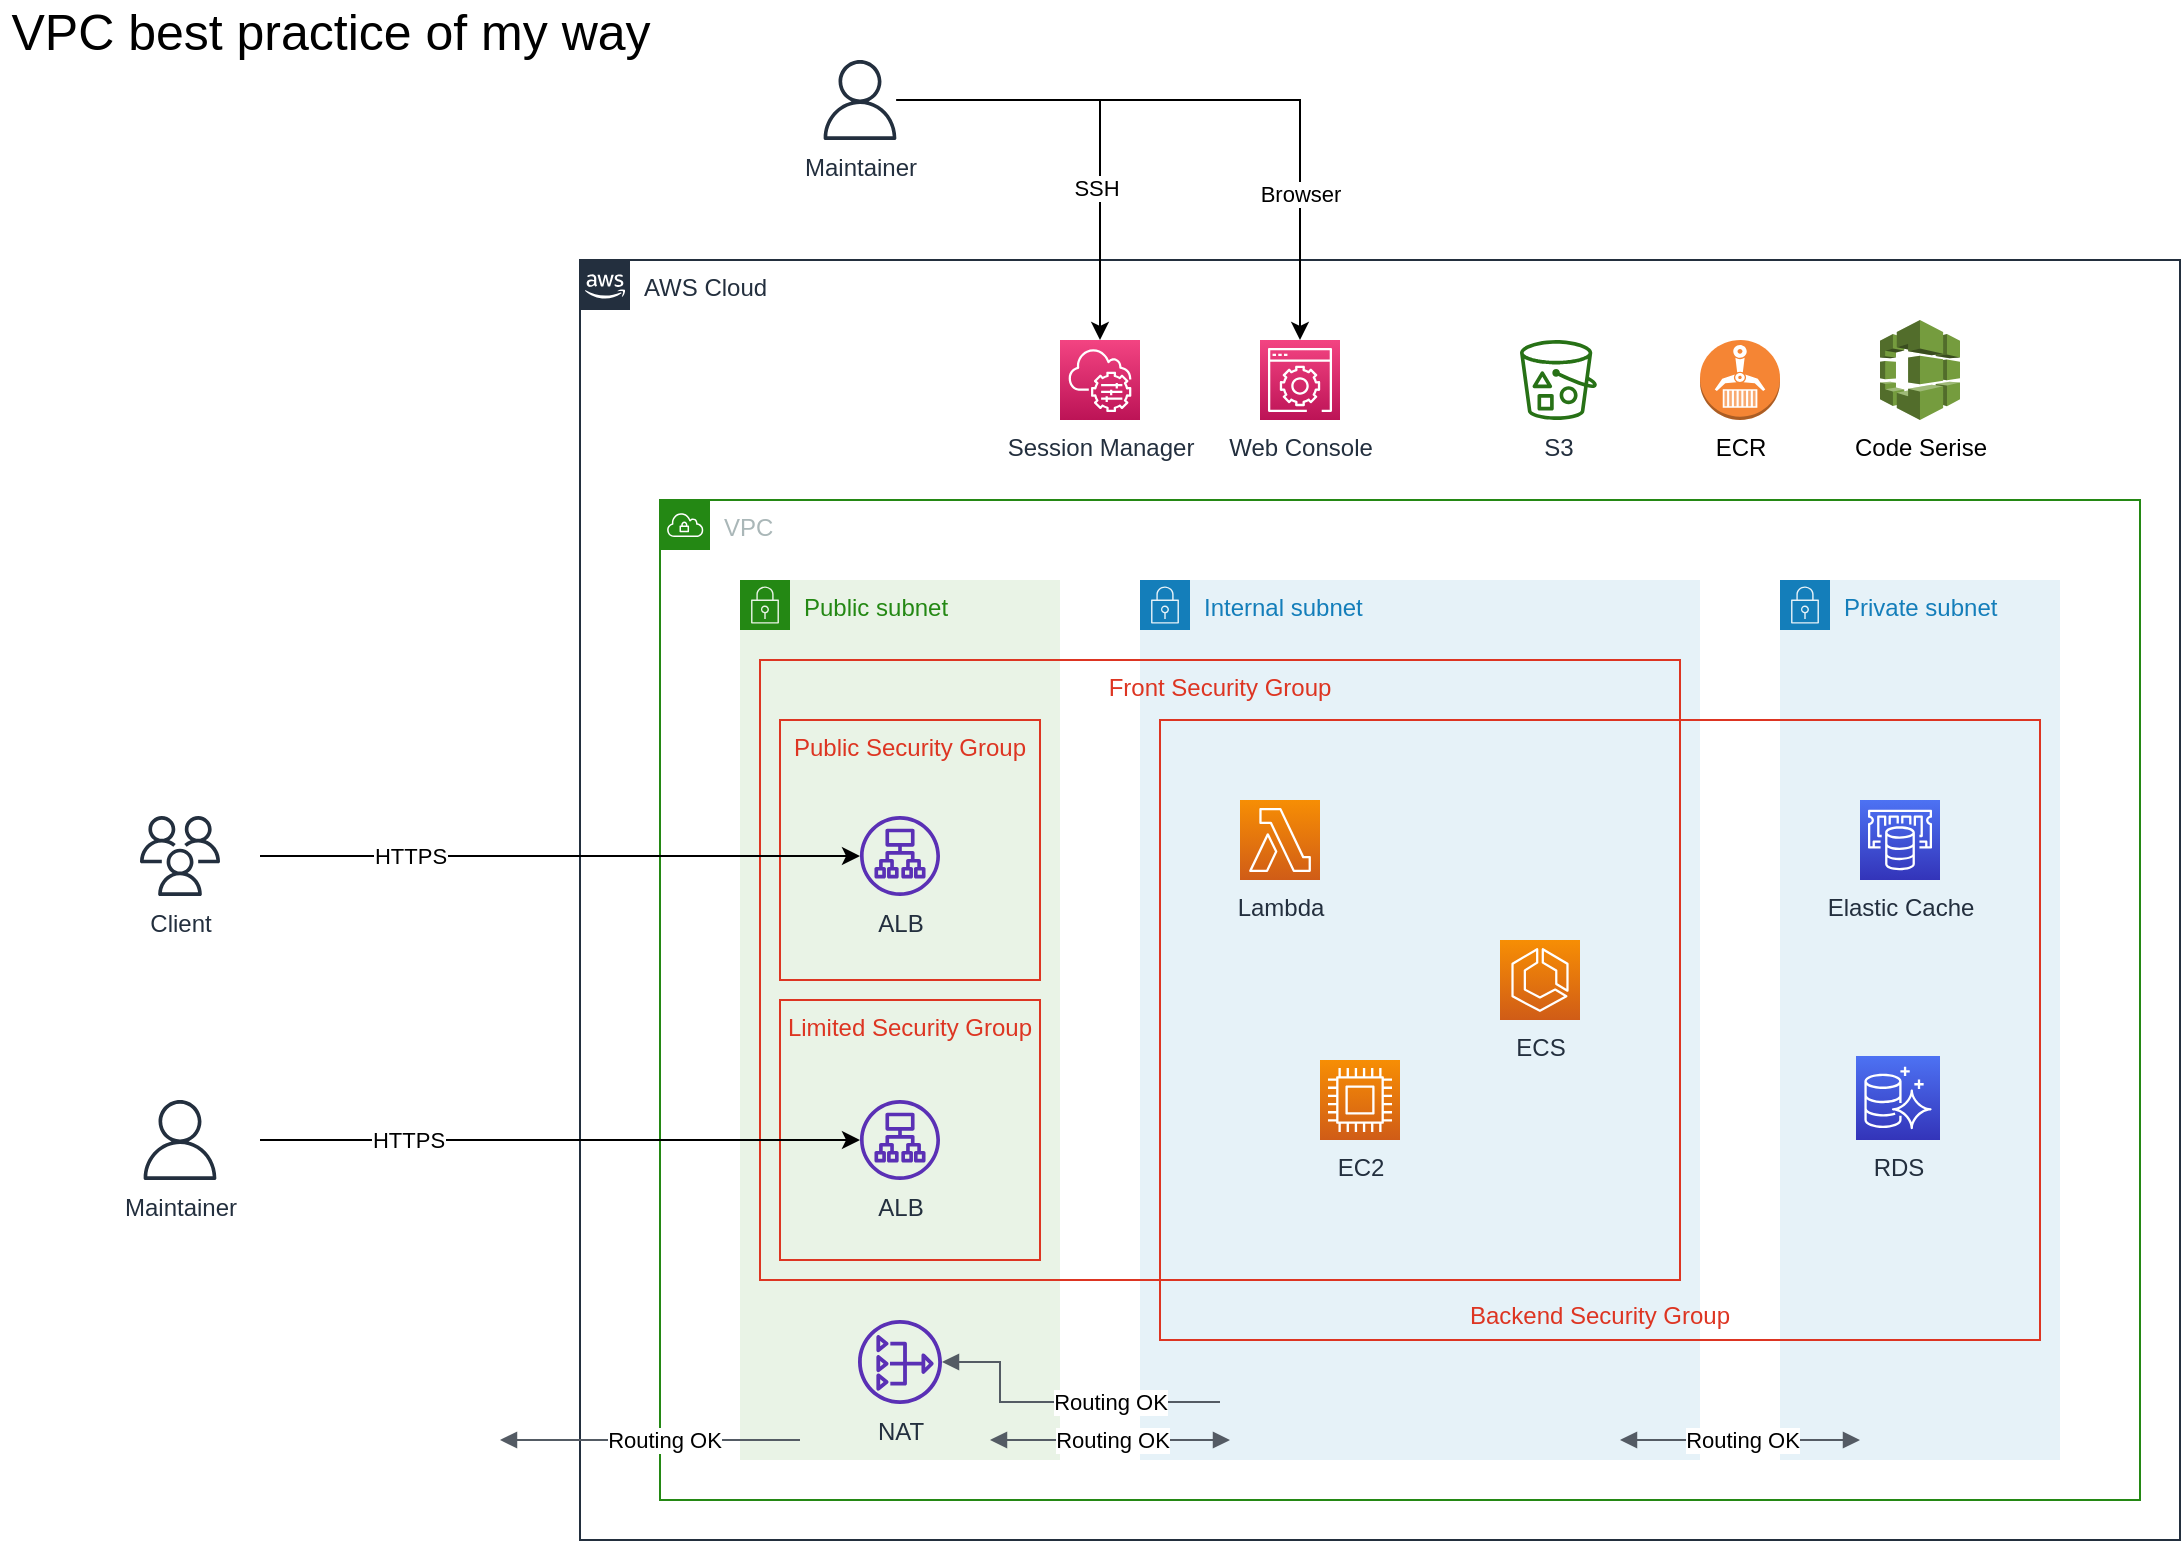 <mxfile version="14.2.4" type="embed">
    <diagram id="qI4QFaLaUW93_Kn9zRN2" name="ページ1">
        <mxGraphModel dx="1519" dy="1274" grid="1" gridSize="10" guides="1" tooltips="1" connect="1" arrows="1" fold="1" page="1" pageScale="1" pageWidth="1169" pageHeight="827" math="0" shadow="0">
            <root>
                <mxCell id="0"/>
                <mxCell id="1" value="背景" style="" parent="0"/>
                <mxCell id="P30rmlV-QF3F4P26b84l-1" value="AWS Cloud" style="points=[[0,0],[0.25,0],[0.5,0],[0.75,0],[1,0],[1,0.25],[1,0.5],[1,0.75],[1,1],[0.75,1],[0.5,1],[0.25,1],[0,1],[0,0.75],[0,0.5],[0,0.25]];outlineConnect=0;gradientColor=none;html=1;whiteSpace=wrap;fontSize=12;fontStyle=0;shape=mxgraph.aws4.group;grIcon=mxgraph.aws4.group_aws_cloud_alt;strokeColor=#232F3E;fillColor=none;verticalAlign=top;align=left;spacingLeft=30;fontColor=#232F3E;dashed=0;" parent="1" vertex="1">
                    <mxGeometry x="320" y="160" width="800" height="640" as="geometry"/>
                </mxCell>
                <mxCell id="P30rmlV-QF3F4P26b84l-3" value="VPC" style="points=[[0,0],[0.25,0],[0.5,0],[0.75,0],[1,0],[1,0.25],[1,0.5],[1,0.75],[1,1],[0.75,1],[0.5,1],[0.25,1],[0,1],[0,0.75],[0,0.5],[0,0.25]];outlineConnect=0;gradientColor=none;html=1;whiteSpace=wrap;fontSize=12;fontStyle=0;shape=mxgraph.aws4.group;grIcon=mxgraph.aws4.group_vpc;strokeColor=#248814;fillColor=none;verticalAlign=top;align=left;spacingLeft=30;fontColor=#AAB7B8;dashed=0;" parent="1" vertex="1">
                    <mxGeometry x="360" y="280" width="740" height="500" as="geometry"/>
                </mxCell>
                <mxCell id="P30rmlV-QF3F4P26b84l-73" value="&lt;span style=&quot;font-size: 25px&quot;&gt;VPC best practice of my way&lt;/span&gt;" style="text;html=1;align=center;verticalAlign=middle;resizable=0;points=[];autosize=1;fontSize=18;" parent="1" vertex="1">
                    <mxGeometry x="30" y="30" width="330" height="30" as="geometry"/>
                </mxCell>
                <mxCell id="P30rmlV-QF3F4P26b84l-16" value="NW" style="locked=1;" parent="0"/>
                <mxCell id="P30rmlV-QF3F4P26b84l-17" value="Public subnet" style="points=[[0,0],[0.25,0],[0.5,0],[0.75,0],[1,0],[1,0.25],[1,0.5],[1,0.75],[1,1],[0.75,1],[0.5,1],[0.25,1],[0,1],[0,0.75],[0,0.5],[0,0.25]];outlineConnect=0;gradientColor=none;html=1;whiteSpace=wrap;fontSize=12;fontStyle=0;shape=mxgraph.aws4.group;grIcon=mxgraph.aws4.group_security_group;grStroke=0;strokeColor=#248814;fillColor=#E9F3E6;verticalAlign=top;align=left;spacingLeft=30;fontColor=#248814;dashed=0;" parent="P30rmlV-QF3F4P26b84l-16" vertex="1">
                    <mxGeometry x="400" y="320" width="160" height="440" as="geometry"/>
                </mxCell>
                <mxCell id="P30rmlV-QF3F4P26b84l-18" value="Internal subnet" style="points=[[0,0],[0.25,0],[0.5,0],[0.75,0],[1,0],[1,0.25],[1,0.5],[1,0.75],[1,1],[0.75,1],[0.5,1],[0.25,1],[0,1],[0,0.75],[0,0.5],[0,0.25]];outlineConnect=0;gradientColor=none;html=1;whiteSpace=wrap;fontSize=12;fontStyle=0;shape=mxgraph.aws4.group;grIcon=mxgraph.aws4.group_security_group;grStroke=0;strokeColor=#147EBA;fillColor=#E6F2F8;verticalAlign=top;align=left;spacingLeft=30;fontColor=#147EBA;dashed=0;" parent="P30rmlV-QF3F4P26b84l-16" vertex="1">
                    <mxGeometry x="600" y="320" width="280" height="440" as="geometry"/>
                </mxCell>
                <mxCell id="P30rmlV-QF3F4P26b84l-19" value="Private subnet" style="points=[[0,0],[0.25,0],[0.5,0],[0.75,0],[1,0],[1,0.25],[1,0.5],[1,0.75],[1,1],[0.75,1],[0.5,1],[0.25,1],[0,1],[0,0.75],[0,0.5],[0,0.25]];outlineConnect=0;gradientColor=none;html=1;whiteSpace=wrap;fontSize=12;fontStyle=0;shape=mxgraph.aws4.group;grIcon=mxgraph.aws4.group_security_group;grStroke=0;strokeColor=#147EBA;fillColor=#E6F2F8;verticalAlign=top;align=left;spacingLeft=30;fontColor=#147EBA;dashed=0;" parent="P30rmlV-QF3F4P26b84l-16" vertex="1">
                    <mxGeometry x="920" y="320" width="140" height="440" as="geometry"/>
                </mxCell>
                <mxCell id="P30rmlV-QF3F4P26b84l-20" value="" style="html=1;endArrow=block;elbow=vertical;startArrow=block;startFill=1;endFill=1;strokeColor=#545B64;rounded=0;" parent="P30rmlV-QF3F4P26b84l-16" edge="1">
                    <mxGeometry width="100" relative="1" as="geometry">
                        <mxPoint x="525" y="750" as="sourcePoint"/>
                        <mxPoint x="645" y="750" as="targetPoint"/>
                    </mxGeometry>
                </mxCell>
                <mxCell id="P30rmlV-QF3F4P26b84l-21" value="Routing OK" style="edgeLabel;html=1;align=center;verticalAlign=middle;resizable=0;points=[];" parent="P30rmlV-QF3F4P26b84l-20" vertex="1" connectable="0">
                    <mxGeometry x="0.225" y="1" relative="1" as="geometry">
                        <mxPoint x="-13" y="1.19" as="offset"/>
                    </mxGeometry>
                </mxCell>
                <mxCell id="P30rmlV-QF3F4P26b84l-22" value="" style="html=1;endArrow=block;elbow=vertical;startArrow=block;startFill=1;endFill=1;strokeColor=#545B64;rounded=0;" parent="P30rmlV-QF3F4P26b84l-16" edge="1">
                    <mxGeometry width="100" relative="1" as="geometry">
                        <mxPoint x="840" y="750" as="sourcePoint"/>
                        <mxPoint x="960" y="750" as="targetPoint"/>
                    </mxGeometry>
                </mxCell>
                <mxCell id="P30rmlV-QF3F4P26b84l-23" value="Routing OK" style="edgeLabel;html=1;align=center;verticalAlign=middle;resizable=0;points=[];" parent="P30rmlV-QF3F4P26b84l-22" vertex="1" connectable="0">
                    <mxGeometry x="0.225" y="1" relative="1" as="geometry">
                        <mxPoint x="-13" y="1.19" as="offset"/>
                    </mxGeometry>
                </mxCell>
                <mxCell id="P30rmlV-QF3F4P26b84l-39" value="" style="edgeStyle=orthogonalEdgeStyle;html=1;endArrow=none;elbow=vertical;startArrow=block;startFill=1;strokeColor=#545B64;rounded=0;" parent="P30rmlV-QF3F4P26b84l-16" edge="1">
                    <mxGeometry width="100" relative="1" as="geometry">
                        <mxPoint x="280" y="750" as="sourcePoint"/>
                        <mxPoint x="430" y="750" as="targetPoint"/>
                    </mxGeometry>
                </mxCell>
                <mxCell id="P30rmlV-QF3F4P26b84l-40" value="Routing OK" style="edgeLabel;html=1;align=center;verticalAlign=middle;resizable=0;points=[];" parent="P30rmlV-QF3F4P26b84l-39" vertex="1" connectable="0">
                    <mxGeometry x="0.28" y="-4" relative="1" as="geometry">
                        <mxPoint x="-14" y="-4" as="offset"/>
                    </mxGeometry>
                </mxCell>
                <mxCell id="P30rmlV-QF3F4P26b84l-41" value="NAT" style="outlineConnect=0;fontColor=#232F3E;gradientColor=none;fillColor=#5A30B5;strokeColor=none;dashed=0;verticalLabelPosition=bottom;verticalAlign=top;align=center;html=1;fontSize=12;fontStyle=0;aspect=fixed;pointerEvents=1;shape=mxgraph.aws4.nat_gateway;" parent="P30rmlV-QF3F4P26b84l-16" vertex="1">
                    <mxGeometry x="459" y="690" width="42" height="42" as="geometry"/>
                </mxCell>
                <mxCell id="P30rmlV-QF3F4P26b84l-43" value="" style="edgeStyle=orthogonalEdgeStyle;html=1;endArrow=none;elbow=vertical;startArrow=block;startFill=1;strokeColor=#545B64;rounded=0;" parent="P30rmlV-QF3F4P26b84l-16" source="P30rmlV-QF3F4P26b84l-41" edge="1">
                    <mxGeometry width="100" relative="1" as="geometry">
                        <mxPoint x="501" y="730.5" as="sourcePoint"/>
                        <mxPoint x="640" y="731" as="targetPoint"/>
                        <Array as="points">
                            <mxPoint x="530" y="711"/>
                            <mxPoint x="530" y="731"/>
                        </Array>
                    </mxGeometry>
                </mxCell>
                <mxCell id="P30rmlV-QF3F4P26b84l-44" value="Routing OK" style="edgeLabel;html=1;align=center;verticalAlign=middle;resizable=0;points=[];" parent="P30rmlV-QF3F4P26b84l-43" vertex="1" connectable="0">
                    <mxGeometry x="0.28" y="-4" relative="1" as="geometry">
                        <mxPoint x="2" y="-4" as="offset"/>
                    </mxGeometry>
                </mxCell>
                <mxCell id="P30rmlV-QF3F4P26b84l-24" value="SG" style="locked=1;" parent="0"/>
                <mxCell id="P30rmlV-QF3F4P26b84l-25" value="Backend Security Group" style="fillColor=none;strokeColor=#DD3522;verticalAlign=bottom;fontStyle=0;fontColor=#DD3522;spacing=0;spacingBottom=5;" parent="P30rmlV-QF3F4P26b84l-24" vertex="1">
                    <mxGeometry x="610" y="390" width="440" height="310" as="geometry"/>
                </mxCell>
                <mxCell id="P30rmlV-QF3F4P26b84l-26" value="Front Security Group" style="fillColor=none;strokeColor=#DD3522;verticalAlign=top;fontStyle=0;fontColor=#DD3522;" parent="P30rmlV-QF3F4P26b84l-24" vertex="1">
                    <mxGeometry x="410" y="360" width="460" height="310" as="geometry"/>
                </mxCell>
                <mxCell id="P30rmlV-QF3F4P26b84l-27" value="Public Security Group" style="fillColor=none;strokeColor=#DD3522;verticalAlign=top;fontStyle=0;fontColor=#DD3522;" parent="P30rmlV-QF3F4P26b84l-24" vertex="1">
                    <mxGeometry x="420" y="390" width="130" height="130" as="geometry"/>
                </mxCell>
                <mxCell id="P30rmlV-QF3F4P26b84l-28" value="Limited Security Group" style="fillColor=none;strokeColor=#DD3522;verticalAlign=top;fontStyle=0;fontColor=#DD3522;" parent="P30rmlV-QF3F4P26b84l-24" vertex="1">
                    <mxGeometry x="420" y="530" width="130" height="130" as="geometry"/>
                </mxCell>
                <mxCell id="P30rmlV-QF3F4P26b84l-29" value="Object" style="locked=1;" parent="0"/>
                <mxCell id="P30rmlV-QF3F4P26b84l-30" value="S3" style="outlineConnect=0;fontColor=#232F3E;gradientColor=none;fillColor=#277116;strokeColor=none;dashed=0;verticalLabelPosition=bottom;verticalAlign=top;align=center;html=1;fontSize=12;fontStyle=0;aspect=fixed;pointerEvents=1;shape=mxgraph.aws4.bucket_with_objects;" parent="P30rmlV-QF3F4P26b84l-29" vertex="1">
                    <mxGeometry x="790" y="200" width="38.46" height="40" as="geometry"/>
                </mxCell>
                <mxCell id="P30rmlV-QF3F4P26b84l-33" value="Lambda" style="outlineConnect=0;fontColor=#232F3E;gradientColor=#F78E04;gradientDirection=north;fillColor=#D05C17;strokeColor=#ffffff;dashed=0;verticalLabelPosition=bottom;verticalAlign=top;align=center;html=1;fontSize=12;fontStyle=0;aspect=fixed;shape=mxgraph.aws4.resourceIcon;resIcon=mxgraph.aws4.lambda;" parent="P30rmlV-QF3F4P26b84l-29" vertex="1">
                    <mxGeometry x="650" y="430" width="40" height="40" as="geometry"/>
                </mxCell>
                <mxCell id="P30rmlV-QF3F4P26b84l-34" value="ALB" style="outlineConnect=0;fontColor=#232F3E;gradientColor=none;fillColor=#5A30B5;strokeColor=none;dashed=0;verticalLabelPosition=bottom;verticalAlign=top;align=center;html=1;fontSize=12;fontStyle=0;aspect=fixed;pointerEvents=1;shape=mxgraph.aws4.application_load_balancer;" parent="P30rmlV-QF3F4P26b84l-29" vertex="1">
                    <mxGeometry x="460" y="438" width="40" height="40" as="geometry"/>
                </mxCell>
                <mxCell id="P30rmlV-QF3F4P26b84l-38" value="ALB" style="outlineConnect=0;fontColor=#232F3E;gradientColor=none;fillColor=#5A30B5;strokeColor=none;dashed=0;verticalLabelPosition=bottom;verticalAlign=top;align=center;html=1;fontSize=12;fontStyle=0;aspect=fixed;pointerEvents=1;shape=mxgraph.aws4.application_load_balancer;" parent="P30rmlV-QF3F4P26b84l-29" vertex="1">
                    <mxGeometry x="460" y="580" width="40" height="40" as="geometry"/>
                </mxCell>
                <mxCell id="P30rmlV-QF3F4P26b84l-45" value="ECS" style="outlineConnect=0;fontColor=#232F3E;gradientColor=#F78E04;gradientDirection=north;fillColor=#D05C17;strokeColor=#ffffff;dashed=0;verticalLabelPosition=bottom;verticalAlign=top;align=center;html=1;fontSize=12;fontStyle=0;aspect=fixed;shape=mxgraph.aws4.resourceIcon;resIcon=mxgraph.aws4.ecs;" parent="P30rmlV-QF3F4P26b84l-29" vertex="1">
                    <mxGeometry x="780" y="500" width="40" height="40" as="geometry"/>
                </mxCell>
                <mxCell id="P30rmlV-QF3F4P26b84l-49" value="EC2" style="outlineConnect=0;fontColor=#232F3E;gradientColor=#F78E04;gradientDirection=north;fillColor=#D05C17;strokeColor=#ffffff;dashed=0;verticalLabelPosition=bottom;verticalAlign=top;align=center;html=1;fontSize=12;fontStyle=0;aspect=fixed;shape=mxgraph.aws4.resourceIcon;resIcon=mxgraph.aws4.compute;" parent="P30rmlV-QF3F4P26b84l-29" vertex="1">
                    <mxGeometry x="690" y="560" width="40" height="40" as="geometry"/>
                </mxCell>
                <mxCell id="P30rmlV-QF3F4P26b84l-51" value="ECR" style="outlineConnect=0;dashed=0;verticalLabelPosition=bottom;verticalAlign=top;align=center;html=1;shape=mxgraph.aws3.ecr;fillColor=#F58534;gradientColor=none;" parent="P30rmlV-QF3F4P26b84l-29" vertex="1">
                    <mxGeometry x="880" y="200" width="40" height="40" as="geometry"/>
                </mxCell>
                <mxCell id="P30rmlV-QF3F4P26b84l-52" value="Code Serise" style="outlineConnect=0;dashed=0;verticalLabelPosition=bottom;verticalAlign=top;align=center;html=1;shape=mxgraph.aws3.codebuild;fillColor=#759C3E;gradientColor=none;" parent="P30rmlV-QF3F4P26b84l-29" vertex="1">
                    <mxGeometry x="970" y="190" width="40" height="50" as="geometry"/>
                </mxCell>
                <mxCell id="P30rmlV-QF3F4P26b84l-53" value="Elastic Cache" style="outlineConnect=0;fontColor=#232F3E;gradientColor=#4D72F3;gradientDirection=north;fillColor=#3334B9;strokeColor=#ffffff;dashed=0;verticalLabelPosition=bottom;verticalAlign=top;align=center;html=1;fontSize=12;fontStyle=0;aspect=fixed;shape=mxgraph.aws4.resourceIcon;resIcon=mxgraph.aws4.elasticache;" parent="P30rmlV-QF3F4P26b84l-29" vertex="1">
                    <mxGeometry x="960" y="430" width="40" height="40" as="geometry"/>
                </mxCell>
                <mxCell id="P30rmlV-QF3F4P26b84l-54" value="RDS" style="outlineConnect=0;fontColor=#232F3E;gradientColor=#4D72F3;gradientDirection=north;fillColor=#3334B9;strokeColor=#ffffff;dashed=0;verticalLabelPosition=bottom;verticalAlign=top;align=center;html=1;fontSize=12;fontStyle=0;aspect=fixed;shape=mxgraph.aws4.resourceIcon;resIcon=mxgraph.aws4.aurora;" parent="P30rmlV-QF3F4P26b84l-29" vertex="1">
                    <mxGeometry x="958" y="558" width="42" height="42" as="geometry"/>
                </mxCell>
                <mxCell id="P30rmlV-QF3F4P26b84l-58" style="edgeStyle=none;rounded=0;orthogonalLoop=1;jettySize=auto;html=1;" parent="P30rmlV-QF3F4P26b84l-29" target="P30rmlV-QF3F4P26b84l-34" edge="1">
                    <mxGeometry relative="1" as="geometry">
                        <mxPoint x="310" y="390" as="targetPoint"/>
                        <mxPoint x="160" y="458" as="sourcePoint"/>
                    </mxGeometry>
                </mxCell>
                <mxCell id="P30rmlV-QF3F4P26b84l-63" value="HTTPS" style="edgeLabel;html=1;align=center;verticalAlign=middle;resizable=0;points=[];" parent="P30rmlV-QF3F4P26b84l-58" vertex="1" connectable="0">
                    <mxGeometry x="-0.5" y="-3" relative="1" as="geometry">
                        <mxPoint y="-3" as="offset"/>
                    </mxGeometry>
                </mxCell>
                <mxCell id="P30rmlV-QF3F4P26b84l-55" value="Client" style="outlineConnect=0;fontColor=#232F3E;gradientColor=none;fillColor=#232F3E;strokeColor=none;dashed=0;verticalLabelPosition=bottom;verticalAlign=top;align=center;html=1;fontSize=12;fontStyle=0;aspect=fixed;pointerEvents=1;shape=mxgraph.aws4.users;" parent="P30rmlV-QF3F4P26b84l-29" vertex="1">
                    <mxGeometry x="100" y="438" width="40" height="40" as="geometry"/>
                </mxCell>
                <mxCell id="P30rmlV-QF3F4P26b84l-62" style="edgeStyle=none;rounded=0;orthogonalLoop=1;jettySize=auto;html=1;" parent="P30rmlV-QF3F4P26b84l-29" target="P30rmlV-QF3F4P26b84l-38" edge="1">
                    <mxGeometry relative="1" as="geometry">
                        <mxPoint x="160" y="600" as="sourcePoint"/>
                    </mxGeometry>
                </mxCell>
                <mxCell id="P30rmlV-QF3F4P26b84l-64" value="HTTPS" style="edgeLabel;html=1;align=center;verticalAlign=middle;resizable=0;points=[];" parent="P30rmlV-QF3F4P26b84l-62" vertex="1" connectable="0">
                    <mxGeometry x="-0.507" y="2" relative="1" as="geometry">
                        <mxPoint y="2" as="offset"/>
                    </mxGeometry>
                </mxCell>
                <mxCell id="P30rmlV-QF3F4P26b84l-61" value="Maintainer" style="outlineConnect=0;fontColor=#232F3E;gradientColor=none;fillColor=#232F3E;strokeColor=none;dashed=0;verticalLabelPosition=bottom;verticalAlign=top;align=center;html=1;fontSize=12;fontStyle=0;aspect=fixed;pointerEvents=1;shape=mxgraph.aws4.user;strokeWidth=1;" parent="P30rmlV-QF3F4P26b84l-29" vertex="1">
                    <mxGeometry x="100" y="580" width="40" height="40" as="geometry"/>
                </mxCell>
                <mxCell id="P30rmlV-QF3F4P26b84l-65" value="Web Console" style="outlineConnect=0;fontColor=#232F3E;gradientColor=#F34482;gradientDirection=north;fillColor=#BC1356;strokeColor=#ffffff;dashed=0;verticalLabelPosition=bottom;verticalAlign=top;align=center;html=1;fontSize=12;fontStyle=0;aspect=fixed;shape=mxgraph.aws4.resourceIcon;resIcon=mxgraph.aws4.management_console;" parent="P30rmlV-QF3F4P26b84l-29" vertex="1">
                    <mxGeometry x="660" y="200" width="40" height="40" as="geometry"/>
                </mxCell>
                <mxCell id="P30rmlV-QF3F4P26b84l-66" value="Session Manager" style="outlineConnect=0;fontColor=#232F3E;gradientColor=#F34482;gradientDirection=north;fillColor=#BC1356;strokeColor=#ffffff;dashed=0;verticalLabelPosition=bottom;verticalAlign=top;align=center;html=1;fontSize=12;fontStyle=0;aspect=fixed;shape=mxgraph.aws4.resourceIcon;resIcon=mxgraph.aws4.systems_manager;" parent="P30rmlV-QF3F4P26b84l-29" vertex="1">
                    <mxGeometry x="560" y="200" width="40" height="40" as="geometry"/>
                </mxCell>
                <mxCell id="P30rmlV-QF3F4P26b84l-68" style="edgeStyle=orthogonalEdgeStyle;rounded=0;orthogonalLoop=1;jettySize=auto;html=1;" parent="P30rmlV-QF3F4P26b84l-29" source="P30rmlV-QF3F4P26b84l-67" target="P30rmlV-QF3F4P26b84l-65" edge="1">
                    <mxGeometry relative="1" as="geometry"/>
                </mxCell>
                <mxCell id="P30rmlV-QF3F4P26b84l-71" value="Browser" style="edgeLabel;html=1;align=center;verticalAlign=middle;resizable=0;points=[];" parent="P30rmlV-QF3F4P26b84l-68" vertex="1" connectable="0">
                    <mxGeometry x="0.544" y="-3" relative="1" as="geometry">
                        <mxPoint x="3" as="offset"/>
                    </mxGeometry>
                </mxCell>
                <mxCell id="P30rmlV-QF3F4P26b84l-67" value="Maintainer" style="outlineConnect=0;fontColor=#232F3E;gradientColor=none;fillColor=#232F3E;strokeColor=none;dashed=0;verticalLabelPosition=bottom;verticalAlign=top;align=center;html=1;fontSize=12;fontStyle=0;aspect=fixed;pointerEvents=1;shape=mxgraph.aws4.user;" parent="P30rmlV-QF3F4P26b84l-29" vertex="1">
                    <mxGeometry x="440" y="60" width="40" height="40" as="geometry"/>
                </mxCell>
                <mxCell id="P30rmlV-QF3F4P26b84l-69" style="edgeStyle=orthogonalEdgeStyle;rounded=0;orthogonalLoop=1;jettySize=auto;html=1;" parent="P30rmlV-QF3F4P26b84l-29" source="P30rmlV-QF3F4P26b84l-67" target="P30rmlV-QF3F4P26b84l-66" edge="1">
                    <mxGeometry relative="1" as="geometry">
                        <mxPoint x="490" y="90" as="sourcePoint"/>
                        <mxPoint x="690" y="210" as="targetPoint"/>
                    </mxGeometry>
                </mxCell>
                <mxCell id="P30rmlV-QF3F4P26b84l-70" value="SSH" style="edgeLabel;html=1;align=center;verticalAlign=middle;resizable=0;points=[];" parent="P30rmlV-QF3F4P26b84l-69" vertex="1" connectable="0">
                    <mxGeometry x="0.318" y="-2" relative="1" as="geometry">
                        <mxPoint as="offset"/>
                    </mxGeometry>
                </mxCell>
            </root>
        </mxGraphModel>
    </diagram>
</mxfile>